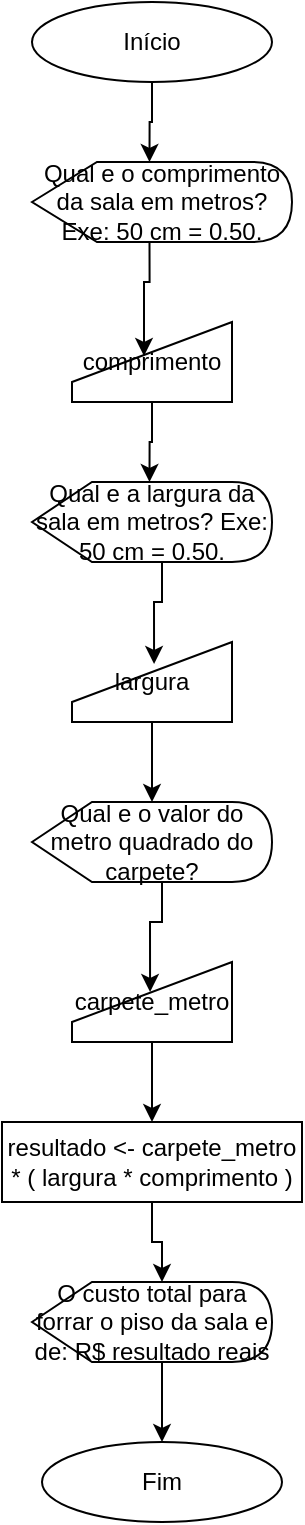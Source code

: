 <mxfile version="14.6.5" type="device"><diagram id="IXiJxx6V8TWi9oolnydS" name="Page-1"><mxGraphModel dx="1108" dy="454" grid="1" gridSize="10" guides="1" tooltips="1" connect="1" arrows="1" fold="1" page="1" pageScale="1" pageWidth="827" pageHeight="1169" math="0" shadow="0"><root><mxCell id="0"/><mxCell id="1" parent="0"/><mxCell id="cwKuC2fYTJPMRvNG-0IE-4" style="edgeStyle=orthogonalEdgeStyle;rounded=0;orthogonalLoop=1;jettySize=auto;html=1;exitX=0.5;exitY=1;exitDx=0;exitDy=0;entryX=0;entryY=0;entryDx=58.75;entryDy=0;entryPerimeter=0;" edge="1" parent="1" source="cwKuC2fYTJPMRvNG-0IE-1" target="cwKuC2fYTJPMRvNG-0IE-2"><mxGeometry relative="1" as="geometry"/></mxCell><mxCell id="cwKuC2fYTJPMRvNG-0IE-1" value="Início" style="ellipse;whiteSpace=wrap;html=1;" vertex="1" parent="1"><mxGeometry x="40" y="40" width="120" height="40" as="geometry"/></mxCell><mxCell id="cwKuC2fYTJPMRvNG-0IE-5" style="edgeStyle=orthogonalEdgeStyle;rounded=0;orthogonalLoop=1;jettySize=auto;html=1;exitX=0;exitY=0;exitDx=58.75;exitDy=40;exitPerimeter=0;entryX=0.45;entryY=0.425;entryDx=0;entryDy=0;entryPerimeter=0;" edge="1" parent="1" source="cwKuC2fYTJPMRvNG-0IE-2" target="cwKuC2fYTJPMRvNG-0IE-3"><mxGeometry relative="1" as="geometry"/></mxCell><mxCell id="cwKuC2fYTJPMRvNG-0IE-2" value="Qual e o comprimento da sala em metros? Exe: 50 cm = 0.50." style="shape=display;whiteSpace=wrap;html=1;" vertex="1" parent="1"><mxGeometry x="40" y="120" width="130" height="40" as="geometry"/></mxCell><mxCell id="cwKuC2fYTJPMRvNG-0IE-7" style="edgeStyle=orthogonalEdgeStyle;rounded=0;orthogonalLoop=1;jettySize=auto;html=1;exitX=0.5;exitY=1;exitDx=0;exitDy=0;entryX=0;entryY=0;entryDx=58.75;entryDy=0;entryPerimeter=0;" edge="1" parent="1" source="cwKuC2fYTJPMRvNG-0IE-3" target="cwKuC2fYTJPMRvNG-0IE-6"><mxGeometry relative="1" as="geometry"/></mxCell><mxCell id="cwKuC2fYTJPMRvNG-0IE-3" value="comprimento" style="shape=manualInput;whiteSpace=wrap;html=1;" vertex="1" parent="1"><mxGeometry x="60" y="200" width="80" height="40" as="geometry"/></mxCell><mxCell id="cwKuC2fYTJPMRvNG-0IE-9" style="edgeStyle=orthogonalEdgeStyle;rounded=0;orthogonalLoop=1;jettySize=auto;html=1;exitX=0;exitY=0;exitDx=65;exitDy=40;exitPerimeter=0;entryX=0.513;entryY=0.275;entryDx=0;entryDy=0;entryPerimeter=0;" edge="1" parent="1" source="cwKuC2fYTJPMRvNG-0IE-6" target="cwKuC2fYTJPMRvNG-0IE-8"><mxGeometry relative="1" as="geometry"/></mxCell><mxCell id="cwKuC2fYTJPMRvNG-0IE-6" value="Qual e a largura da sala em metros? Exe: 50 cm = 0.50." style="shape=display;whiteSpace=wrap;html=1;" vertex="1" parent="1"><mxGeometry x="40" y="280" width="120" height="40" as="geometry"/></mxCell><mxCell id="cwKuC2fYTJPMRvNG-0IE-11" style="edgeStyle=orthogonalEdgeStyle;rounded=0;orthogonalLoop=1;jettySize=auto;html=1;exitX=0.5;exitY=1;exitDx=0;exitDy=0;entryX=0.5;entryY=0;entryDx=0;entryDy=0;" edge="1" parent="1" source="cwKuC2fYTJPMRvNG-0IE-8"><mxGeometry relative="1" as="geometry"><mxPoint x="100" y="440" as="targetPoint"/></mxGeometry></mxCell><mxCell id="cwKuC2fYTJPMRvNG-0IE-8" value="largura" style="shape=manualInput;whiteSpace=wrap;html=1;" vertex="1" parent="1"><mxGeometry x="60" y="360" width="80" height="40" as="geometry"/></mxCell><mxCell id="cwKuC2fYTJPMRvNG-0IE-17" style="edgeStyle=orthogonalEdgeStyle;rounded=0;orthogonalLoop=1;jettySize=auto;html=1;exitX=0;exitY=0;exitDx=65;exitDy=40;exitPerimeter=0;entryX=0.488;entryY=0.375;entryDx=0;entryDy=0;entryPerimeter=0;" edge="1" parent="1" source="cwKuC2fYTJPMRvNG-0IE-12" target="cwKuC2fYTJPMRvNG-0IE-16"><mxGeometry relative="1" as="geometry"/></mxCell><mxCell id="cwKuC2fYTJPMRvNG-0IE-12" value="Qual e o valor do metro quadrado do carpete?" style="shape=display;whiteSpace=wrap;html=1;" vertex="1" parent="1"><mxGeometry x="40" y="440" width="120" height="40" as="geometry"/></mxCell><mxCell id="cwKuC2fYTJPMRvNG-0IE-14" value="Fim" style="ellipse;whiteSpace=wrap;html=1;" vertex="1" parent="1"><mxGeometry x="45" y="760" width="120" height="40" as="geometry"/></mxCell><mxCell id="cwKuC2fYTJPMRvNG-0IE-19" style="edgeStyle=orthogonalEdgeStyle;rounded=0;orthogonalLoop=1;jettySize=auto;html=1;exitX=0.5;exitY=1;exitDx=0;exitDy=0;entryX=0.5;entryY=0;entryDx=0;entryDy=0;" edge="1" parent="1" source="cwKuC2fYTJPMRvNG-0IE-16" target="cwKuC2fYTJPMRvNG-0IE-18"><mxGeometry relative="1" as="geometry"/></mxCell><mxCell id="cwKuC2fYTJPMRvNG-0IE-16" value="carpete_metro" style="shape=manualInput;whiteSpace=wrap;html=1;" vertex="1" parent="1"><mxGeometry x="60" y="520" width="80" height="40" as="geometry"/></mxCell><mxCell id="cwKuC2fYTJPMRvNG-0IE-21" style="edgeStyle=orthogonalEdgeStyle;rounded=0;orthogonalLoop=1;jettySize=auto;html=1;exitX=0.5;exitY=1;exitDx=0;exitDy=0;entryX=0;entryY=0;entryDx=65;entryDy=0;entryPerimeter=0;" edge="1" parent="1" source="cwKuC2fYTJPMRvNG-0IE-18" target="cwKuC2fYTJPMRvNG-0IE-20"><mxGeometry relative="1" as="geometry"/></mxCell><mxCell id="cwKuC2fYTJPMRvNG-0IE-18" value="resultado &amp;lt;- carpete_metro * ( largura * comprimento )" style="rounded=0;whiteSpace=wrap;html=1;" vertex="1" parent="1"><mxGeometry x="25" y="600" width="150" height="40" as="geometry"/></mxCell><mxCell id="cwKuC2fYTJPMRvNG-0IE-22" style="edgeStyle=orthogonalEdgeStyle;rounded=0;orthogonalLoop=1;jettySize=auto;html=1;exitX=0;exitY=0;exitDx=65;exitDy=40;exitPerimeter=0;entryX=0.5;entryY=0;entryDx=0;entryDy=0;" edge="1" parent="1" source="cwKuC2fYTJPMRvNG-0IE-20" target="cwKuC2fYTJPMRvNG-0IE-14"><mxGeometry relative="1" as="geometry"/></mxCell><mxCell id="cwKuC2fYTJPMRvNG-0IE-20" value="O custo total para forrar o piso da sala e de: R$ resultado reais" style="shape=display;whiteSpace=wrap;html=1;" vertex="1" parent="1"><mxGeometry x="40" y="680" width="120" height="40" as="geometry"/></mxCell></root></mxGraphModel></diagram></mxfile>